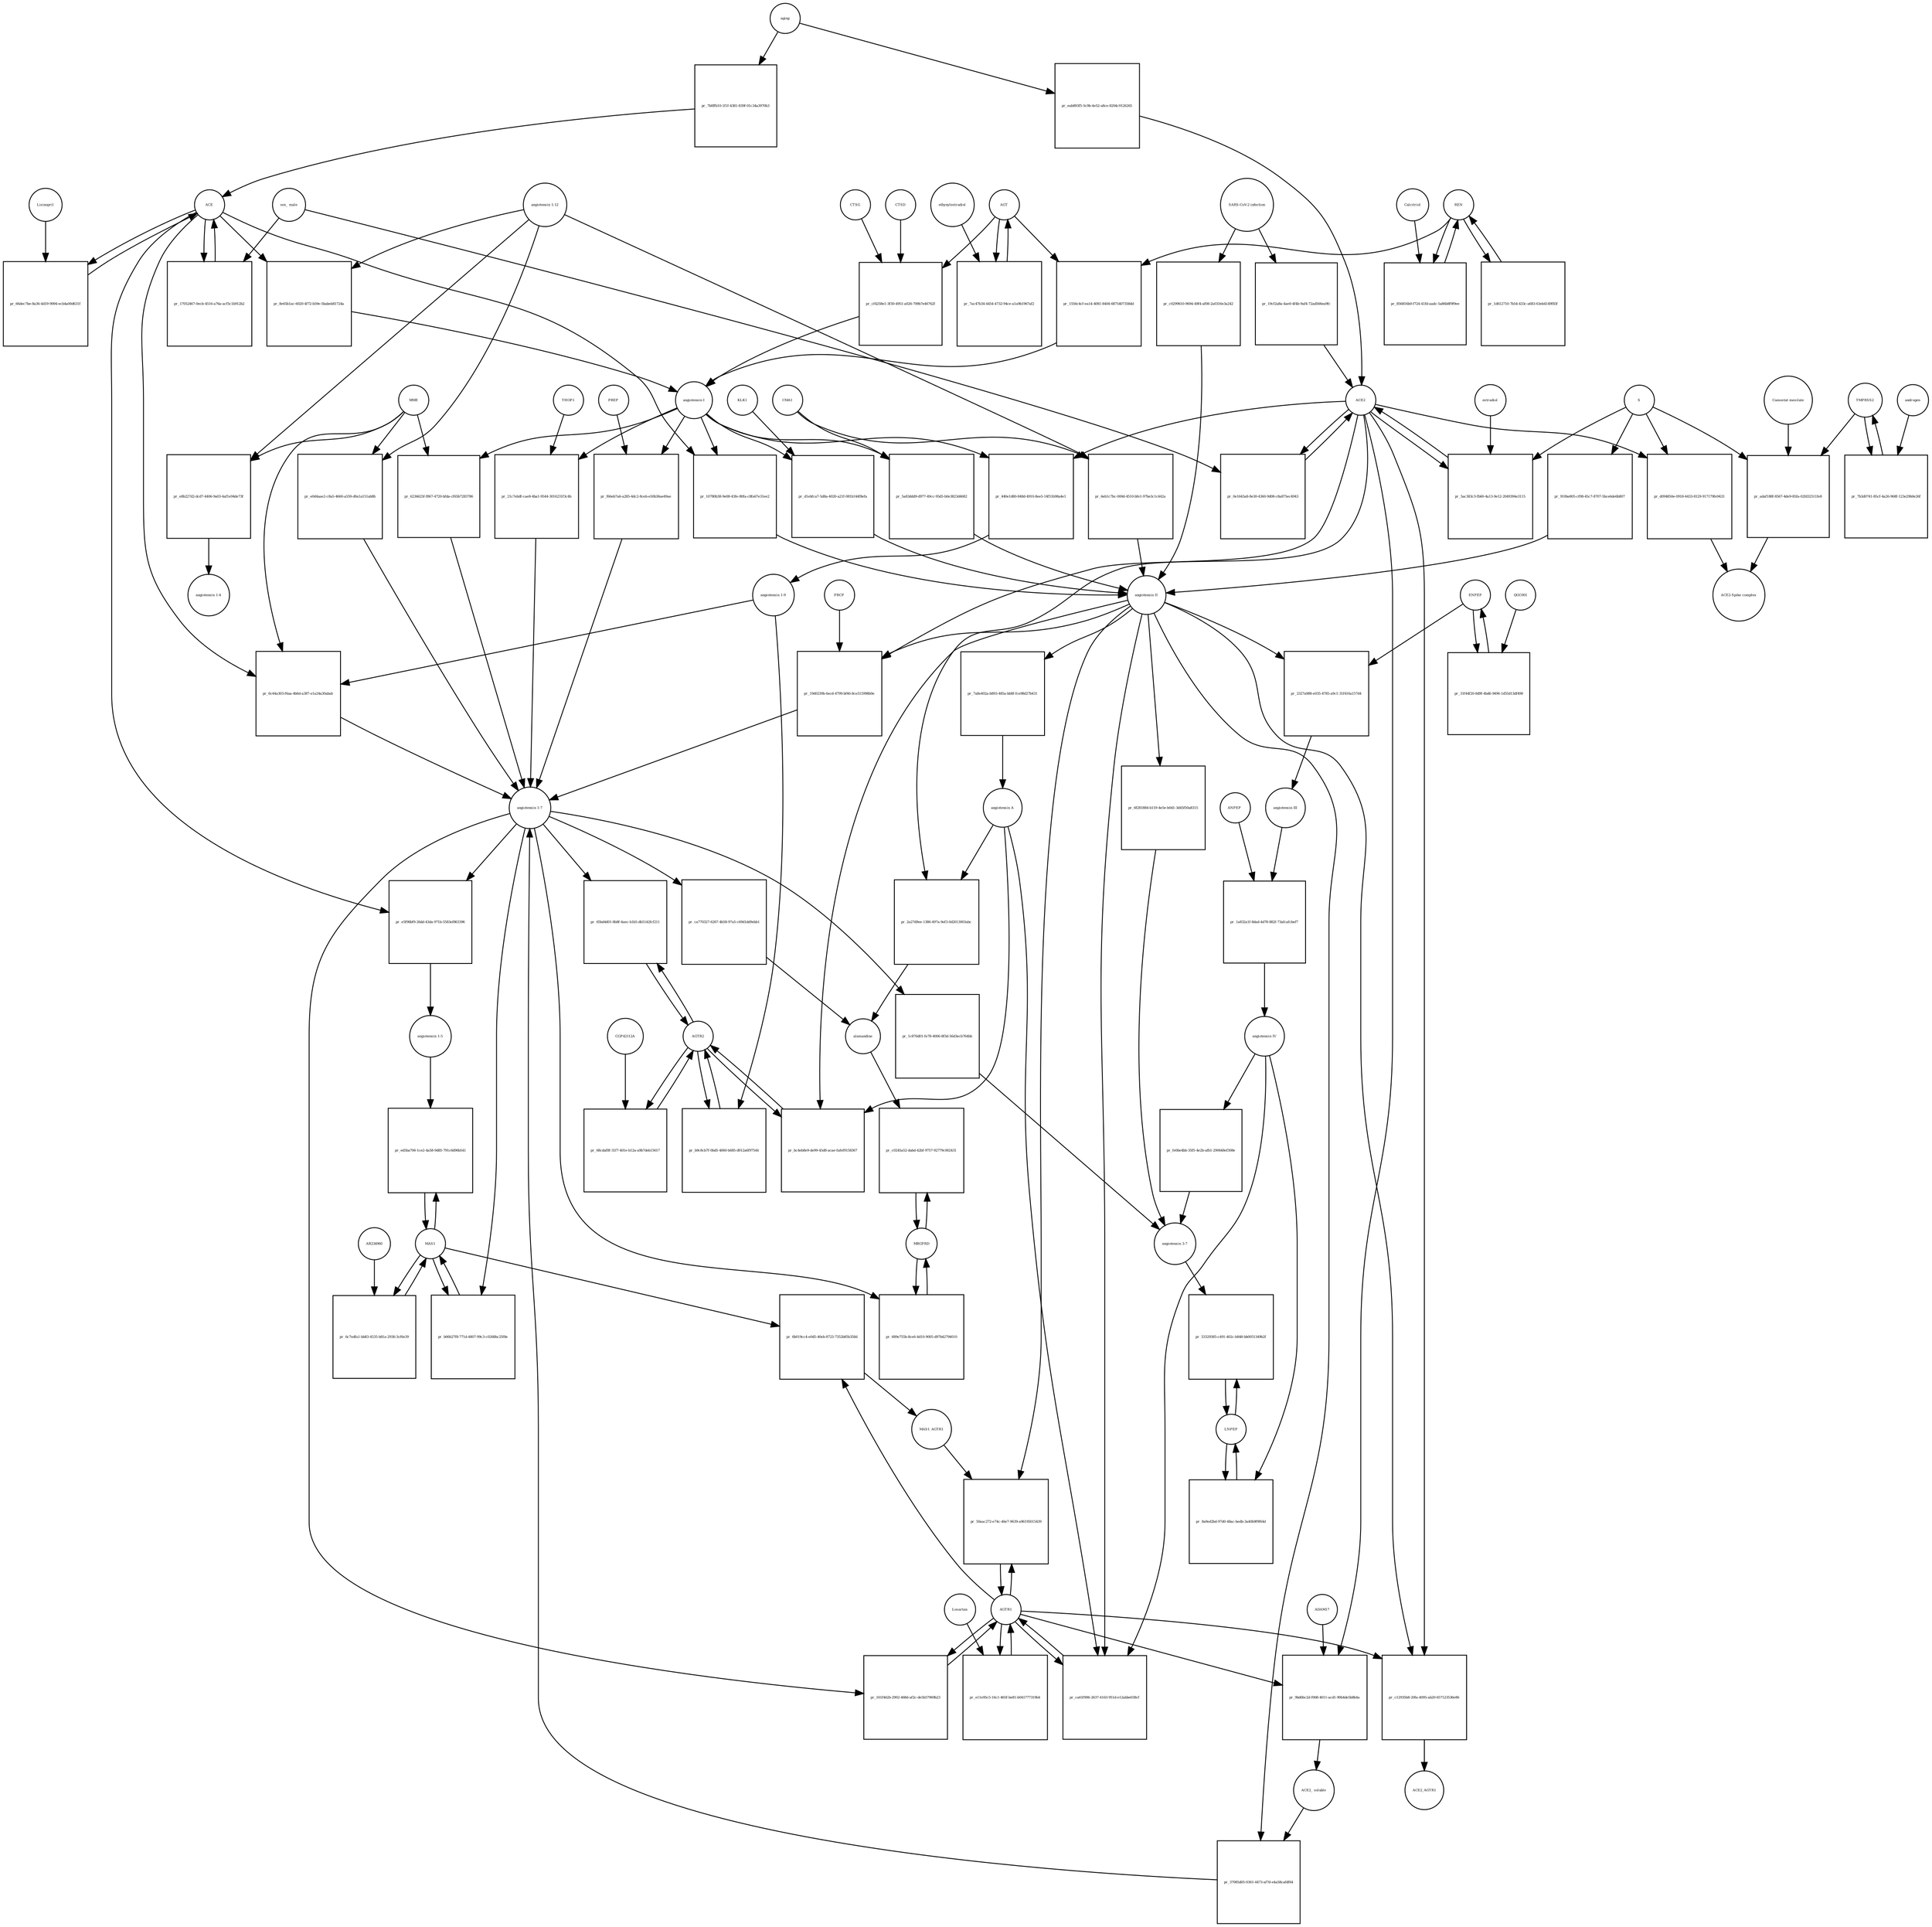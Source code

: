 strict digraph  {
"angiotensin I" [annotation="urn_miriam_obo.chebi_CHEBI%3A2718", bipartite=0, cls="simple chemical", fontsize=4, label="angiotensin I", shape=circle];
"pr_10780b38-9e08-43fe-80fa-c8fa67e31ee2" [annotation="", bipartite=1, cls=process, fontsize=4, label="pr_10780b38-9e08-43fe-80fa-c8fa67e31ee2", shape=square];
"angiotensin II" [annotation="urn_miriam_obo.chebi_CHEBI%3A2718", bipartite=0, cls="simple chemical", fontsize=4, label="angiotensin II", shape=circle];
ACE [annotation="urn_miriam_hgnc_HGNC%3A2707", bipartite=0, cls=macromolecule, fontsize=4, label=ACE, shape=circle];
"pr_440e1d80-848d-4910-8ee5-14f51b98a4e1" [annotation="", bipartite=1, cls=process, fontsize=4, label="pr_440e1d80-848d-4910-8ee5-14f51b98a4e1", shape=square];
"angiotensin 1-9" [annotation="urn_miriam_obo.chebi_CHEBI%3A80128", bipartite=0, cls="simple chemical", fontsize=4, label="angiotensin 1-9", shape=circle];
ACE2 [annotation="urn_miriam_hgnc_HGNC%3A13557", bipartite=0, cls=macromolecule, fontsize=4, label=ACE2, shape=circle];
"pr_6c44a303-f6aa-4b6d-a387-e1a24a30abab" [annotation="", bipartite=1, cls=process, fontsize=4, label="pr_6c44a303-f6aa-4b6d-a387-e1a24a30abab", shape=square];
"angiotensin 1-7" [annotation="urn_miriam_obo.chebi_CHEBI%3A55438", bipartite=0, cls="simple chemical", fontsize=4, label="angiotensin 1-7", shape=circle];
MME [annotation="urn_miriam_hgnc_HGNC%3A7154", bipartite=0, cls=macromolecule, fontsize=4, label=MME, shape=circle];
"pr_19d0239b-6ecd-4799-bf46-8ce515998b9e" [annotation="", bipartite=1, cls=process, fontsize=4, label="pr_19d0239b-6ecd-4799-bf46-8ce515998b9e", shape=square];
PRCP [annotation="urn_miriam_hgnc_HGNC%3A9344", bipartite=0, cls=macromolecule, fontsize=4, label=PRCP, shape=circle];
"pr_e5f96bf9-26dd-43da-971b-5583ef863396" [annotation="", bipartite=1, cls=process, fontsize=4, label="pr_e5f96bf9-26dd-43da-971b-5583ef863396", shape=square];
"angiotensin 1-5" [annotation="urn_miriam_obo.chebi_CHEBI%3A80129", bipartite=0, cls="simple chemical", fontsize=4, label="angiotensin 1-5", shape=circle];
REN [annotation="urn_miriam_hgnc_HGNC%3A9958", bipartite=0, cls=macromolecule, fontsize=4, label=REN, shape=circle];
"pr_856816b0-f724-41fd-aadc-5a86b8f9f9ee" [annotation="", bipartite=1, cls="omitted process", fontsize=4, label="pr_856816b0-f724-41fd-aadc-5a86b8f9f9ee", shape=square];
Calcitriol [annotation="urn_miriam_obo.chebi_CHEBI%3A17823", bipartite=0, cls="simple chemical", fontsize=4, label=Calcitriol, shape=circle];
AGT [annotation="urn_miriam_hgnc_HGNC%3A333", bipartite=0, cls=macromolecule, fontsize=4, label=AGT, shape=circle];
"pr_1556c4cf-ea14-4081-8404-6875407358dd" [annotation="", bipartite=1, cls=process, fontsize=4, label="pr_1556c4cf-ea14-4081-8404-6875407358dd", shape=square];
"pr_6236625f-f867-4720-bfda-cf65b7283786" [annotation="", bipartite=1, cls=process, fontsize=4, label="pr_6236625f-f867-4720-bfda-cf65b7283786", shape=square];
MAS1 [annotation="urn_miriam_hgnc_HGNC%3A6899", bipartite=0, cls=macromolecule, fontsize=4, label=MAS1, shape=circle];
"pr_ed5ba706-1ce2-4a58-9d85-791c6d96b541" [annotation="", bipartite=1, cls=process, fontsize=4, label="pr_ed5ba706-1ce2-4a58-9d85-791c6d96b541", shape=square];
"pr_ca770327-6267-4b58-97a5-c69d1dd9ebb1" [annotation="", bipartite=1, cls=process, fontsize=4, label="pr_ca770327-6267-4b58-97a5-c69d1dd9ebb1", shape=square];
alamandine [annotation="urn_miriam_pubchem.compound_44192273", bipartite=0, cls="simple chemical", fontsize=4, label=alamandine, shape=circle];
"pr_7a8e402a-b893-485a-bb8f-fce98d27b431" [annotation="", bipartite=1, cls=process, fontsize=4, label="pr_7a8e402a-b893-485a-bb8f-fce98d27b431", shape=square];
"angiotensin A" [annotation="urn_miriam_kegg.compound_C20970|urn_miriam_pubchem.compound_91691124", bipartite=0, cls="simple chemical", fontsize=4, label="angiotensin A", shape=circle];
"pr_2a27d9ee-1386-497a-9ef3-0d2013003abc" [annotation="", bipartite=1, cls=process, fontsize=4, label="pr_2a27d9ee-1386-497a-9ef3-0d2013003abc", shape=square];
"pr_2327a988-e035-4785-a9c1-31f416a157d4" [annotation="", bipartite=1, cls=process, fontsize=4, label="pr_2327a988-e035-4785-a9c1-31f416a157d4", shape=square];
"angiotensin III" [annotation="urn_miriam_obo.chebi_CHEBI%3A89666", bipartite=0, cls="simple chemical", fontsize=4, label="angiotensin III", shape=circle];
ENPEP [annotation="urn_miriam_hgnc_HGNC%3A3355", bipartite=0, cls=macromolecule, fontsize=4, label=ENPEP, shape=circle];
"pr_1a832a1f-8dad-4d78-882f-73afcafcbef7" [annotation="", bipartite=1, cls=process, fontsize=4, label="pr_1a832a1f-8dad-4d78-882f-73afcafcbef7", shape=square];
"angiotensin IV" [annotation="urn_miriam_obo.chebi_CHEBI%3A80127", bipartite=0, cls="simple chemical", fontsize=4, label="angiotensin IV", shape=circle];
"ANPEP " [annotation="urn_miriam_hgnc_HGNC%3A500", bipartite=0, cls=macromolecule, fontsize=4, label="ANPEP ", shape=circle];
AGTR2 [annotation="urn_miriam_hgnc_HGNC%3A338", bipartite=0, cls=macromolecule, fontsize=4, label=AGTR2, shape=circle];
"pr_68cdaf8f-31f7-401e-b12a-a9b7deb15617" [annotation="", bipartite=1, cls=process, fontsize=4, label="pr_68cdaf8f-31f7-401e-b12a-a9b7deb15617", shape=square];
CGP42112A [annotation="urn_miriam_obo.chebi_CHEBI%3A147302", bipartite=0, cls="simple chemical", fontsize=4, label=CGP42112A, shape=circle];
"pr_1d612710-7b54-433c-a683-63eb4149f83f" [annotation="", bipartite=1, cls=process, fontsize=4, label="pr_1d612710-7b54-433c-a683-63eb4149f83f", shape=square];
"pr_9bd6bc2d-f068-4011-acd1-90b4de5b8b4a" [annotation="", bipartite=1, cls=process, fontsize=4, label="pr_9bd6bc2d-f068-4011-acd1-90b4de5b8b4a", shape=square];
"ACE2_ soluble" [annotation="urn_miriam_hgnc.symbol_ACE2", bipartite=0, cls=macromolecule, fontsize=4, label="ACE2_ soluble", shape=circle];
ADAM17 [annotation="urn_miriam_hgnc_HGNC%3A195", bipartite=0, cls=macromolecule, fontsize=4, label=ADAM17, shape=circle];
AGTR1 [annotation="urn_miriam_hgnc_HGNC%3A336", bipartite=0, cls=macromolecule, fontsize=4, label=AGTR1, shape=circle];
"pr_bc4eb8e9-de99-45d8-acae-fafef9158367" [annotation="", bipartite=1, cls=process, fontsize=4, label="pr_bc4eb8e9-de99-45d8-acae-fafef9158367", shape=square];
"pr_eab893f5-5c9b-4e52-a8ce-8204c9126265" [annotation="", bipartite=1, cls=process, fontsize=4, label="pr_eab893f5-5c9b-4e52-a8ce-8204c9126265", shape=square];
aging [annotation="urn_miriam_obo.go_GO%3A0007568", bipartite=0, cls=phenotype, fontsize=4, label=aging, shape=circle];
MRGPRD [annotation="urn_miriam_hgnc_HGNC%3A29626", bipartite=0, cls=macromolecule, fontsize=4, label=MRGPRD, shape=circle];
"pr_c0245a52-dabd-42bf-9757-92779c002431" [annotation="", bipartite=1, cls=process, fontsize=4, label="pr_c0245a52-dabd-42bf-9757-92779c002431", shape=square];
"pr_37085d05-0361-4473-af7d-e4a58cafdf64" [annotation="", bipartite=1, cls=process, fontsize=4, label="pr_37085d05-0361-4473-af7d-e4a58cafdf64", shape=square];
"pr_7b0ffb10-1f1f-4381-839f-01c34a3970b3" [annotation="", bipartite=1, cls=process, fontsize=4, label="pr_7b0ffb10-1f1f-4381-839f-01c34a3970b3", shape=square];
"pr_0e1643a8-8e30-4360-9d08-c8a875ec4943" [annotation="", bipartite=1, cls=process, fontsize=4, label="pr_0e1643a8-8e30-4360-9d08-c8a875ec4943", shape=square];
"sex_ male" [annotation=urn_miriam_mesh_D008297, bipartite=0, cls=phenotype, fontsize=4, label="sex_ male", shape=circle];
"pr_910be805-cf08-45c7-8707-5bce6de6b807" [annotation="", bipartite=1, cls=process, fontsize=4, label="pr_910be805-cf08-45c7-8707-5bce6de6b807", shape=square];
S [annotation="urn_miriam_uniprot_P0DTC2|urn_miriam_uniprot_P59594", bipartite=0, cls=macromolecule, fontsize=4, label=S, shape=circle];
"pr_17052467-0ecb-4516-a76a-acf5c1b912b2" [annotation="", bipartite=1, cls=process, fontsize=4, label="pr_17052467-0ecb-4516-a76a-acf5c1b912b2", shape=square];
"pr_ca61f906-2637-4163-951d-e12abbe038cf" [annotation="", bipartite=1, cls=process, fontsize=4, label="pr_ca61f906-2637-4163-951d-e12abbe038cf", shape=square];
"pr_c12935b8-20fa-4095-ab20-657123536e86" [annotation="", bipartite=1, cls=process, fontsize=4, label="pr_c12935b8-20fa-4095-ab20-657123536e86", shape=square];
ACE2_AGTR1 [annotation=urn_miriam_pubmed_25225202, bipartite=0, cls=complex, fontsize=4, label=ACE2_AGTR1, shape=circle];
"pr_d094850e-0918-4433-8129-917179fe9433" [annotation="", bipartite=1, cls=process, fontsize=4, label="pr_d094850e-0918-4433-8129-917179fe9433", shape=square];
"ACE2-Spike complex" [annotation=urn_miriam_pubmed_32275855, bipartite=0, cls=complex, fontsize=4, label="ACE2-Spike complex", shape=circle];
"pr_c0299610-9694-49f4-af08-2a0316e3a242" [annotation="", bipartite=1, cls=process, fontsize=4, label="pr_c0299610-9694-49f4-af08-2a0316e3a242", shape=square];
"SARS-CoV-2 infection" [annotation="urn_miriam_taxonomy_2697049|urn_miriam_mesh_C000657245", bipartite=0, cls=phenotype, fontsize=4, label="SARS-CoV-2 infection", shape=circle];
"angiotensin 1-12" [annotation=urn_miriam_pubmed_27465904, bipartite=0, cls="simple chemical", fontsize=4, label="angiotensin 1-12", shape=circle];
"pr_6eb1c7bc-000d-4510-bfe1-97be3c1c442a" [annotation="", bipartite=1, cls=process, fontsize=4, label="pr_6eb1c7bc-000d-4510-bfe1-97be3c1c442a", shape=square];
CMA1 [annotation="urn_miriam_hgnc_HGNC%3A2097", bipartite=0, cls=macromolecule, fontsize=4, label=CMA1, shape=circle];
TMPRSS2 [annotation="urn_miriam_hgnc_HGNC%3A11876", bipartite=0, cls=macromolecule, fontsize=4, label=TMPRSS2, shape=circle];
"pr_7b3d0741-85cf-4a26-968f-123e29b0e26f" [annotation="", bipartite=1, cls="omitted process", fontsize=4, label="pr_7b3d0741-85cf-4a26-968f-123e29b0e26f", shape=square];
androgen [annotation="urn_miriam_obo.chebi_CHEBI%3A50113", bipartite=0, cls="simple chemical", fontsize=4, label=androgen, shape=circle];
"pr_e8b227d2-dcd7-4406-9a03-4af1e94de73f" [annotation="", bipartite=1, cls=process, fontsize=4, label="pr_e8b227d2-dcd7-4406-9a03-4af1e94de73f", shape=square];
"angiotensin 1-4" [annotation=urn_miriam_pubmed_22490446, bipartite=0, cls="simple chemical", fontsize=4, label="angiotensin 1-4", shape=circle];
"pr_6b019cc4-e0d5-40eb-8723-7352b85b358d" [annotation="", bipartite=1, cls=process, fontsize=4, label="pr_6b019cc4-e0d5-40eb-8723-7352b85b358d", shape=square];
MAS1_AGTR1 [annotation=urn_miriam_pubmed_15809376, bipartite=0, cls=complex, fontsize=4, label=MAS1_AGTR1, shape=circle];
"pr_50aac272-e74c-46e7-9639-a96195015439" [annotation="", bipartite=1, cls=process, fontsize=4, label="pr_50aac272-e74c-46e7-9639-a96195015439", shape=square];
"pr_66dec7be-8a36-4d19-9094-ecb4a00d631f" [annotation="", bipartite=1, cls=process, fontsize=4, label="pr_66dec7be-8a36-4d19-9094-ecb4a00d631f", shape=square];
Lisinopril [annotation="urn_miriam_obo.chebi_CHEBI%3A43755", bipartite=0, cls="simple chemical", fontsize=4, label=Lisinopril, shape=circle];
"pr_8e65b1ac-6020-4f72-b59e-5babeb81724a" [annotation="", bipartite=1, cls=process, fontsize=4, label="pr_8e65b1ac-6020-4f72-b59e-5babeb81724a", shape=square];
LNPEP [annotation="urn_miriam_hgnc_HGNC%3A6656", bipartite=0, cls=macromolecule, fontsize=4, label=LNPEP, shape=circle];
"pr_8a9ed2bd-97d0-48ac-bedb-3a40b9f9f64d" [annotation="", bipartite=1, cls=process, fontsize=4, label="pr_8a9ed2bd-97d0-48ac-bedb-3a40b9f9f64d", shape=square];
"pr_e0d4aae2-c8a5-4660-a559-d0a1a151ab8b" [annotation="", bipartite=1, cls=process, fontsize=4, label="pr_e0d4aae2-c8a5-4660-a559-d0a1a151ab8b", shape=square];
"pr_6c7edfa1-bb83-4535-b81a-293fc3cf6e39" [annotation="", bipartite=1, cls=process, fontsize=4, label="pr_6c7edfa1-bb83-4535-b81a-293fc3cf6e39", shape=square];
AR234960 [annotation="urn_miriam_pubchem.compound_146025955", bipartite=0, cls="simple chemical", fontsize=4, label=AR234960, shape=circle];
"pr_31f44f20-8d9f-4bd6-9496-1d55d13df498" [annotation="", bipartite=1, cls=process, fontsize=4, label="pr_31f44f20-8d9f-4bd6-9496-1d55d13df498", shape=square];
QGC001 [annotation=urn_miriam_pubmed_24337978, bipartite=0, cls="simple chemical", fontsize=4, label=QGC001, shape=circle];
"pr_cf4258e1-3f30-4951-a026-709b7e46762f" [annotation="", bipartite=1, cls=process, fontsize=4, label="pr_cf4258e1-3f30-4951-a026-709b7e46762f", shape=square];
CTSD [annotation="urn_miriam_hgnc_HGNC%3A2529", bipartite=0, cls=macromolecule, fontsize=4, label=CTSD, shape=circle];
CTSG [annotation="urn_miriam_hgnc_HGNC%3A2532", bipartite=0, cls=macromolecule, fontsize=4, label=CTSG, shape=circle];
"pr_5a83ddd9-d977-49cc-95d5-b0e3823d4682" [annotation="", bipartite=1, cls=process, fontsize=4, label="pr_5a83ddd9-d977-49cc-95d5-b0e3823d4682", shape=square];
"pr_d1ebfca7-5d8a-4020-a21f-081b144f8efa" [annotation="", bipartite=1, cls=process, fontsize=4, label="pr_d1ebfca7-5d8a-4020-a21f-081b144f8efa", shape=square];
KLK1 [annotation="urn_miriam_hgnc_HGNC%3A6357", bipartite=0, cls=macromolecule, fontsize=4, label=KLK1, shape=circle];
"pr_21c7ebdf-cae8-4ba1-9544-3016231f3c4b" [annotation="", bipartite=1, cls=process, fontsize=4, label="pr_21c7ebdf-cae8-4ba1-9544-3016231f3c4b", shape=square];
THOP1 [annotation="urn_miriam_hgnc_HGNC%3A11793", bipartite=0, cls=macromolecule, fontsize=4, label=THOP1, shape=circle];
"pr_f66eb7a6-a285-4dc2-8ceb-e50b36ae49ae" [annotation="", bipartite=1, cls=process, fontsize=4, label="pr_f66eb7a6-a285-4dc2-8ceb-e50b36ae49ae", shape=square];
PREP [annotation="urn_miriam_hgnc_HGNC%3A9358", bipartite=0, cls=macromolecule, fontsize=4, label=PREP, shape=circle];
"pr_e11e95c5-16c1-465f-be81-b041777319b4" [annotation="", bipartite=1, cls=process, fontsize=4, label="pr_e11e95c5-16c1-465f-be81-b041777319b4", shape=square];
Losartan [annotation="urn_miriam_obo.chebi_CHEBI%3A6541", bipartite=0, cls="simple chemical", fontsize=4, label=Losartan, shape=circle];
"pr_161f462b-2902-468d-af2c-de5b57969b23" [annotation="", bipartite=1, cls=process, fontsize=4, label="pr_161f462b-2902-468d-af2c-de5b57969b23", shape=square];
"pr_65bd4d01-8b8f-4aec-b1b5-db5142fcf211" [annotation="", bipartite=1, cls=process, fontsize=4, label="pr_65bd4d01-8b8f-4aec-b1b5-db5142fcf211", shape=square];
"pr_b9c8cb7f-0bd5-4060-b685-d912a6f97544" [annotation="", bipartite=1, cls=process, fontsize=4, label="pr_b9c8cb7f-0bd5-4060-b685-d912a6f97544", shape=square];
"pr_b06b27f8-771d-4807-99c3-c0268bc25f8e" [annotation="", bipartite=1, cls=process, fontsize=4, label="pr_b06b27f8-771d-4807-99c3-c0268bc25f8e", shape=square];
"pr_689e755b-8ce6-4d10-9005-d97b42794010" [annotation="", bipartite=1, cls=process, fontsize=4, label="pr_689e755b-8ce6-4d10-9005-d97b42794010", shape=square];
"pr_1c876d01-fe78-4006-8f3d-56d3ecb764bb" [annotation="", bipartite=1, cls=process, fontsize=4, label="pr_1c876d01-fe78-4006-8f3d-56d3ecb764bb", shape=square];
"angiotensin 3-7" [annotation=urn_miriam_pubmed_30934934, bipartite=0, cls="simple chemical", fontsize=4, label="angiotensin 3-7", shape=circle];
"pr_6f281884-b119-4e5e-b0d1-3d45f50a8315" [annotation="", bipartite=1, cls=process, fontsize=4, label="pr_6f281884-b119-4e5e-b0d1-3d45f50a8315", shape=square];
"pr_fe0be4bb-35f5-4e2b-afb1-290648ef308e" [annotation="", bipartite=1, cls=process, fontsize=4, label="pr_fe0be4bb-35f5-4e2b-afb1-290648ef308e", shape=square];
"pr_adaf188f-8567-4de9-85fa-02fd32511fe8" [annotation="", bipartite=1, cls="omitted process", fontsize=4, label="pr_adaf188f-8567-4de9-85fa-02fd32511fe8", shape=square];
"Camostat mesilate" [annotation="urn_miriam_obo.chebi_CHEBI%3A135632", bipartite=0, cls="simple chemical", fontsize=4, label="Camostat mesilate", shape=circle];
"pr_53329385-c491-402c-b848-bb0051349b2f" [annotation="", bipartite=1, cls=process, fontsize=4, label="pr_53329385-c491-402c-b848-bb0051349b2f", shape=square];
"pr_5ac383c3-fb60-4a13-9e12-2049394e3115" [annotation="", bipartite=1, cls="omitted process", fontsize=4, label="pr_5ac383c3-fb60-4a13-9e12-2049394e3115", shape=square];
estradiol [annotation="urn_miriam_obo.chebi_CHEBI%3A16469", bipartite=0, cls="simple chemical", fontsize=4, label=estradiol, shape=circle];
"pr_7ac47b34-4454-4732-94ce-a1a9b1967af2" [annotation="", bipartite=1, cls="omitted process", fontsize=4, label="pr_7ac47b34-4454-4732-94ce-a1a9b1967af2", shape=square];
ethynylestradiol [annotation="urn_miriam_obo.chebi_CHEBI%3A4903", bipartite=0, cls="simple chemical", fontsize=4, label=ethynylestradiol, shape=circle];
"pr_19cf2a8a-4ae0-4f4b-9af4-72ad566ea9fc" [annotation="", bipartite=1, cls=process, fontsize=4, label="pr_19cf2a8a-4ae0-4f4b-9af4-72ad566ea9fc", shape=square];
"angiotensin I" -> "pr_10780b38-9e08-43fe-80fa-c8fa67e31ee2"  [annotation="", interaction_type=consumption];
"angiotensin I" -> "pr_440e1d80-848d-4910-8ee5-14f51b98a4e1"  [annotation="", interaction_type=consumption];
"angiotensin I" -> "pr_6236625f-f867-4720-bfda-cf65b7283786"  [annotation="", interaction_type=consumption];
"angiotensin I" -> "pr_5a83ddd9-d977-49cc-95d5-b0e3823d4682"  [annotation="", interaction_type=consumption];
"angiotensin I" -> "pr_d1ebfca7-5d8a-4020-a21f-081b144f8efa"  [annotation="", interaction_type=consumption];
"angiotensin I" -> "pr_21c7ebdf-cae8-4ba1-9544-3016231f3c4b"  [annotation="", interaction_type=consumption];
"angiotensin I" -> "pr_f66eb7a6-a285-4dc2-8ceb-e50b36ae49ae"  [annotation="", interaction_type=consumption];
"pr_10780b38-9e08-43fe-80fa-c8fa67e31ee2" -> "angiotensin II"  [annotation="", interaction_type=production];
"angiotensin II" -> "pr_19d0239b-6ecd-4799-bf46-8ce515998b9e"  [annotation="", interaction_type=consumption];
"angiotensin II" -> "pr_7a8e402a-b893-485a-bb8f-fce98d27b431"  [annotation="", interaction_type=consumption];
"angiotensin II" -> "pr_2327a988-e035-4785-a9c1-31f416a157d4"  [annotation="", interaction_type=consumption];
"angiotensin II" -> "pr_bc4eb8e9-de99-45d8-acae-fafef9158367"  [annotation="urn_miriam_pubmed_17630322|urn_miriam_taxonomy_9606|urn_miriam_pubmed_17138938", interaction_type=stimulation];
"angiotensin II" -> "pr_37085d05-0361-4473-af7d-e4a58cafdf64"  [annotation="", interaction_type=consumption];
"angiotensin II" -> "pr_ca61f906-2637-4163-951d-e12abbe038cf"  [annotation="urn_miriam_pubmed_26497614|urn_miriam_taxonomy_10116|urn_miriam_pubmed_17630322|urn_miriam_pubmed_32333398|urn_miriam_pubmed_17138938|urn_miriam_taxonomy_9606", interaction_type=stimulation];
"angiotensin II" -> "pr_c12935b8-20fa-4095-ab20-657123536e86"  [annotation="urn_miriam_pubmed_25225202|urn_miriam_taxonomy_9606", interaction_type=inhibition];
"angiotensin II" -> "pr_50aac272-e74c-46e7-9639-a96195015439"  [annotation="urn_miriam_pubmed_15809376|urn_miriam_taxonomy_9606", interaction_type=stimulation];
"angiotensin II" -> "pr_6f281884-b119-4e5e-b0d1-3d45f50a8315"  [annotation="", interaction_type=consumption];
ACE -> "pr_10780b38-9e08-43fe-80fa-c8fa67e31ee2"  [annotation="urn_miriam_taxonomy_9606|urn_miriam_pubmed_10969042", interaction_type=catalysis];
ACE -> "pr_6c44a303-f6aa-4b6d-a387-e1a24a30abab"  [annotation="urn_miriam_pubmed_15283675|urn_miriam_taxonomy_9606", interaction_type=catalysis];
ACE -> "pr_e5f96bf9-26dd-43da-971b-5583ef863396"  [annotation="urn_miriam_pubmed_10969042|urn_miriam_taxonomy_9606", interaction_type=catalysis];
ACE -> "pr_17052467-0ecb-4516-a76a-acf5c1b912b2"  [annotation="", interaction_type=consumption];
ACE -> "pr_66dec7be-8a36-4d19-9094-ecb4a00d631f"  [annotation="", interaction_type=consumption];
ACE -> "pr_8e65b1ac-6020-4f72-b59e-5babeb81724a"  [annotation="urn_miriam_pubmed_22490446|urn_miriam_taxonomy_10116", interaction_type=catalysis];
"pr_440e1d80-848d-4910-8ee5-14f51b98a4e1" -> "angiotensin 1-9"  [annotation="", interaction_type=production];
"angiotensin 1-9" -> "pr_6c44a303-f6aa-4b6d-a387-e1a24a30abab"  [annotation="", interaction_type=consumption];
"angiotensin 1-9" -> "pr_b9c8cb7f-0bd5-4060-b685-d912a6f97544"  [annotation="urn_miriam_pubmed_30048754|urn_miriam_taxonomy_10116", interaction_type=stimulation];
ACE2 -> "pr_440e1d80-848d-4910-8ee5-14f51b98a4e1"  [annotation="urn_miriam_pubmed_10969042|urn_miriam_taxonomy_9606", interaction_type=catalysis];
ACE2 -> "pr_19d0239b-6ecd-4799-bf46-8ce515998b9e"  [annotation="urn_miriam_taxonomy_10090|urn_miriam_pubmed_23392115", interaction_type=catalysis];
ACE2 -> "pr_2a27d9ee-1386-497a-9ef3-0d2013003abc"  [annotation="urn_miriam_pubmed_23446738|urn_miriam_taxonomy_9606", interaction_type=catalysis];
ACE2 -> "pr_9bd6bc2d-f068-4011-acd1-90b4de5b8b4a"  [annotation="", interaction_type=consumption];
ACE2 -> "pr_0e1643a8-8e30-4360-9d08-c8a875ec4943"  [annotation="", interaction_type=consumption];
ACE2 -> "pr_c12935b8-20fa-4095-ab20-657123536e86"  [annotation="", interaction_type=consumption];
ACE2 -> "pr_d094850e-0918-4433-8129-917179fe9433"  [annotation="", interaction_type=consumption];
ACE2 -> "pr_5ac383c3-fb60-4a13-9e12-2049394e3115"  [annotation="", interaction_type=consumption];
"pr_6c44a303-f6aa-4b6d-a387-e1a24a30abab" -> "angiotensin 1-7"  [annotation="", interaction_type=production];
"angiotensin 1-7" -> "pr_e5f96bf9-26dd-43da-971b-5583ef863396"  [annotation="", interaction_type=consumption];
"angiotensin 1-7" -> "pr_ca770327-6267-4b58-97a5-c69d1dd9ebb1"  [annotation="", interaction_type=consumption];
"angiotensin 1-7" -> "pr_161f462b-2902-468d-af2c-de5b57969b23"  [annotation="urn_miriam_pubmed_29928987|urn_miriam_taxonomy_9606", interaction_type=inhibition];
"angiotensin 1-7" -> "pr_65bd4d01-8b8f-4aec-b1b5-db5142fcf211"  [annotation="urn_miriam_pubmed_15767466|urn_miriam_taxonomy_10116", interaction_type=stimulation];
"angiotensin 1-7" -> "pr_b06b27f8-771d-4807-99c3-c0268bc25f8e"  [annotation="urn_miriam_pubmed_27217404|urn_miriam_taxonomy_9606", interaction_type=stimulation];
"angiotensin 1-7" -> "pr_689e755b-8ce6-4d10-9005-d97b42794010"  [annotation="urn_miriam_pubmed_27217404|urn_miriam_taxonomy_9606", interaction_type=stimulation];
"angiotensin 1-7" -> "pr_1c876d01-fe78-4006-8f3d-56d3ecb764bb"  [annotation="", interaction_type=consumption];
MME -> "pr_6c44a303-f6aa-4b6d-a387-e1a24a30abab"  [annotation="urn_miriam_pubmed_15283675|urn_miriam_taxonomy_9606", interaction_type=catalysis];
MME -> "pr_6236625f-f867-4720-bfda-cf65b7283786"  [annotation="urn_miriam_taxonomy_9606|urn_miriam_pubmed_15283675", interaction_type=catalysis];
MME -> "pr_e8b227d2-dcd7-4406-9a03-4af1e94de73f"  [annotation="urn_miriam_pubmed_22490446|urn_miriam_taxonomy_10116", interaction_type=catalysis];
MME -> "pr_e0d4aae2-c8a5-4660-a559-d0a1a151ab8b"  [annotation="urn_miriam_pubmed_22490446|urn_miriam_taxonomy_10116", interaction_type=catalysis];
"pr_19d0239b-6ecd-4799-bf46-8ce515998b9e" -> "angiotensin 1-7"  [annotation="", interaction_type=production];
PRCP -> "pr_19d0239b-6ecd-4799-bf46-8ce515998b9e"  [annotation="urn_miriam_taxonomy_10090|urn_miriam_pubmed_23392115", interaction_type=catalysis];
"pr_e5f96bf9-26dd-43da-971b-5583ef863396" -> "angiotensin 1-5"  [annotation="", interaction_type=production];
"angiotensin 1-5" -> "pr_ed5ba706-1ce2-4a58-9d85-791c6d96b541"  [annotation="urn_miriam_pubmed_27660028|urn_miriam_taxonomy_10116", interaction_type=stimulation];
REN -> "pr_856816b0-f724-41fd-aadc-5a86b8f9f9ee"  [annotation="", interaction_type=consumption];
REN -> "pr_1556c4cf-ea14-4081-8404-6875407358dd"  [annotation="urn_miriam_pubmed_10585461|urn_miriam_taxonomy_9606", interaction_type=catalysis];
REN -> "pr_1d612710-7b54-433c-a683-63eb4149f83f"  [annotation="", interaction_type=consumption];
"pr_856816b0-f724-41fd-aadc-5a86b8f9f9ee" -> REN  [annotation="", interaction_type=production];
Calcitriol -> "pr_856816b0-f724-41fd-aadc-5a86b8f9f9ee"  [annotation="urn_miriam_pubmed_12122115|urn_miriam_taxonomy_10090", interaction_type=inhibition];
AGT -> "pr_1556c4cf-ea14-4081-8404-6875407358dd"  [annotation="", interaction_type=consumption];
AGT -> "pr_cf4258e1-3f30-4951-a026-709b7e46762f"  [annotation="", interaction_type=consumption];
AGT -> "pr_7ac47b34-4454-4732-94ce-a1a9b1967af2"  [annotation="", interaction_type=consumption];
"pr_1556c4cf-ea14-4081-8404-6875407358dd" -> "angiotensin I"  [annotation="", interaction_type=production];
"pr_6236625f-f867-4720-bfda-cf65b7283786" -> "angiotensin 1-7"  [annotation="", interaction_type=production];
MAS1 -> "pr_ed5ba706-1ce2-4a58-9d85-791c6d96b541"  [annotation="", interaction_type=consumption];
MAS1 -> "pr_6b019cc4-e0d5-40eb-8723-7352b85b358d"  [annotation="", interaction_type=consumption];
MAS1 -> "pr_6c7edfa1-bb83-4535-b81a-293fc3cf6e39"  [annotation="", interaction_type=consumption];
MAS1 -> "pr_b06b27f8-771d-4807-99c3-c0268bc25f8e"  [annotation="", interaction_type=consumption];
"pr_ed5ba706-1ce2-4a58-9d85-791c6d96b541" -> MAS1  [annotation="", interaction_type=production];
"pr_ca770327-6267-4b58-97a5-c69d1dd9ebb1" -> alamandine  [annotation="", interaction_type=production];
alamandine -> "pr_c0245a52-dabd-42bf-9757-92779c002431"  [annotation="urn_miriam_pubmed_23446738|urn_miriam_taxonomy_9606", interaction_type=stimulation];
"pr_7a8e402a-b893-485a-bb8f-fce98d27b431" -> "angiotensin A"  [annotation="", interaction_type=production];
"angiotensin A" -> "pr_2a27d9ee-1386-497a-9ef3-0d2013003abc"  [annotation="", interaction_type=consumption];
"angiotensin A" -> "pr_bc4eb8e9-de99-45d8-acae-fafef9158367"  [annotation="urn_miriam_pubmed_17630322|urn_miriam_taxonomy_9606|urn_miriam_pubmed_17138938", interaction_type=stimulation];
"angiotensin A" -> "pr_ca61f906-2637-4163-951d-e12abbe038cf"  [annotation="urn_miriam_pubmed_26497614|urn_miriam_taxonomy_10116|urn_miriam_pubmed_17630322|urn_miriam_pubmed_32333398|urn_miriam_pubmed_17138938|urn_miriam_taxonomy_9606", interaction_type=stimulation];
"pr_2a27d9ee-1386-497a-9ef3-0d2013003abc" -> alamandine  [annotation="", interaction_type=production];
"pr_2327a988-e035-4785-a9c1-31f416a157d4" -> "angiotensin III"  [annotation="", interaction_type=production];
"angiotensin III" -> "pr_1a832a1f-8dad-4d78-882f-73afcafcbef7"  [annotation="", interaction_type=consumption];
ENPEP -> "pr_2327a988-e035-4785-a9c1-31f416a157d4"  [annotation="urn_miriam_pubmed_8876246|urn_miriam_taxonomy_10090", interaction_type=catalysis];
ENPEP -> "pr_31f44f20-8d9f-4bd6-9496-1d55d13df498"  [annotation="", interaction_type=consumption];
"pr_1a832a1f-8dad-4d78-882f-73afcafcbef7" -> "angiotensin IV"  [annotation="", interaction_type=production];
"angiotensin IV" -> "pr_ca61f906-2637-4163-951d-e12abbe038cf"  [annotation="urn_miriam_pubmed_26497614|urn_miriam_taxonomy_10116|urn_miriam_pubmed_17630322|urn_miriam_pubmed_32333398|urn_miriam_pubmed_17138938|urn_miriam_taxonomy_9606", interaction_type=stimulation];
"angiotensin IV" -> "pr_8a9ed2bd-97d0-48ac-bedb-3a40b9f9f64d"  [annotation="urn_miriam_pubmed_11707427|urn_miriam_taxonomy_9606", interaction_type=stimulation];
"angiotensin IV" -> "pr_fe0be4bb-35f5-4e2b-afb1-290648ef308e"  [annotation="", interaction_type=consumption];
"ANPEP " -> "pr_1a832a1f-8dad-4d78-882f-73afcafcbef7"  [annotation="urn_miriam_pubmed_8876246|urn_miriam_taxonomy_10090", interaction_type=catalysis];
AGTR2 -> "pr_68cdaf8f-31f7-401e-b12a-a9b7deb15617"  [annotation="", interaction_type=consumption];
AGTR2 -> "pr_bc4eb8e9-de99-45d8-acae-fafef9158367"  [annotation="", interaction_type=consumption];
AGTR2 -> "pr_65bd4d01-8b8f-4aec-b1b5-db5142fcf211"  [annotation="", interaction_type=consumption];
AGTR2 -> "pr_b9c8cb7f-0bd5-4060-b685-d912a6f97544"  [annotation="", interaction_type=consumption];
"pr_68cdaf8f-31f7-401e-b12a-a9b7deb15617" -> AGTR2  [annotation="", interaction_type=production];
CGP42112A -> "pr_68cdaf8f-31f7-401e-b12a-a9b7deb15617"  [annotation="urn_miriam_pubmed_25014541|urn_miriam_taxonomy_9606", interaction_type=stimulation];
"pr_1d612710-7b54-433c-a683-63eb4149f83f" -> REN  [annotation="", interaction_type=production];
"pr_9bd6bc2d-f068-4011-acd1-90b4de5b8b4a" -> "ACE2_ soluble"  [annotation="", interaction_type=production];
"ACE2_ soluble" -> "pr_37085d05-0361-4473-af7d-e4a58cafdf64"  [annotation="urn_miriam_pubmed_28512108|urn_miriam_taxonomy_9606", interaction_type=stimulation];
ADAM17 -> "pr_9bd6bc2d-f068-4011-acd1-90b4de5b8b4a"  [annotation="urn_miriam_pubmed_24227843|urn_miriam_taxonomy_9606|urn_miriam_pubmed_32333398|urn_miriam_pubmed_28512108", interaction_type=catalysis];
AGTR1 -> "pr_9bd6bc2d-f068-4011-acd1-90b4de5b8b4a"  [annotation="urn_miriam_pubmed_24227843|urn_miriam_taxonomy_9606|urn_miriam_pubmed_32333398|urn_miriam_pubmed_28512108", interaction_type=stimulation];
AGTR1 -> "pr_ca61f906-2637-4163-951d-e12abbe038cf"  [annotation="", interaction_type=consumption];
AGTR1 -> "pr_c12935b8-20fa-4095-ab20-657123536e86"  [annotation="", interaction_type=consumption];
AGTR1 -> "pr_6b019cc4-e0d5-40eb-8723-7352b85b358d"  [annotation="", interaction_type=consumption];
AGTR1 -> "pr_50aac272-e74c-46e7-9639-a96195015439"  [annotation="", interaction_type=consumption];
AGTR1 -> "pr_e11e95c5-16c1-465f-be81-b041777319b4"  [annotation="", interaction_type=consumption];
AGTR1 -> "pr_161f462b-2902-468d-af2c-de5b57969b23"  [annotation="", interaction_type=consumption];
"pr_bc4eb8e9-de99-45d8-acae-fafef9158367" -> AGTR2  [annotation="", interaction_type=production];
"pr_eab893f5-5c9b-4e52-a8ce-8204c9126265" -> ACE2  [annotation="", interaction_type=production];
aging -> "pr_eab893f5-5c9b-4e52-a8ce-8204c9126265"  [annotation="urn_miriam_pubmed_20689271|urn_miriam_taxonomy_10116", interaction_type=inhibition];
aging -> "pr_7b0ffb10-1f1f-4381-839f-01c34a3970b3"  [annotation="urn_miriam_pubmed_20689271|urn_miriam_taxonomy_10116", interaction_type=stimulation];
MRGPRD -> "pr_c0245a52-dabd-42bf-9757-92779c002431"  [annotation="", interaction_type=consumption];
MRGPRD -> "pr_689e755b-8ce6-4d10-9005-d97b42794010"  [annotation="", interaction_type=consumption];
"pr_c0245a52-dabd-42bf-9757-92779c002431" -> MRGPRD  [annotation="", interaction_type=production];
"pr_37085d05-0361-4473-af7d-e4a58cafdf64" -> "angiotensin 1-7"  [annotation="", interaction_type=production];
"pr_7b0ffb10-1f1f-4381-839f-01c34a3970b3" -> ACE  [annotation="", interaction_type=production];
"pr_0e1643a8-8e30-4360-9d08-c8a875ec4943" -> ACE2  [annotation="", interaction_type=production];
"sex_ male" -> "pr_0e1643a8-8e30-4360-9d08-c8a875ec4943"  [annotation="urn_miriam_pubmed_26171856|urn_miriam_taxonomy_10116", interaction_type=stimulation];
"sex_ male" -> "pr_17052467-0ecb-4516-a76a-acf5c1b912b2"  [annotation="urn_miriam_pubmed_26171856|urn_miriam_taxonomy_10116", interaction_type=stimulation];
"pr_910be805-cf08-45c7-8707-5bce6de6b807" -> "angiotensin II"  [annotation="", interaction_type=production];
S -> "pr_910be805-cf08-45c7-8707-5bce6de6b807"  [annotation="urn_miriam_pubmed_16007097|urn_miriam_taxonomy_10090|urn_miriam_uniprot_P59594", interaction_type=stimulation];
S -> "pr_d094850e-0918-4433-8129-917179fe9433"  [annotation="", interaction_type=consumption];
S -> "pr_adaf188f-8567-4de9-85fa-02fd32511fe8"  [annotation="", interaction_type=consumption];
S -> "pr_5ac383c3-fb60-4a13-9e12-2049394e3115"  [annotation="urn_miriam_pubmed_32432918|urn_miriam_taxonomy_9606|urn_miriam_pubmed_19864379|urn_miriam_uniprot_P59594", interaction_type=inhibition];
"pr_17052467-0ecb-4516-a76a-acf5c1b912b2" -> ACE  [annotation="", interaction_type=production];
"pr_ca61f906-2637-4163-951d-e12abbe038cf" -> AGTR1  [annotation="", interaction_type=production];
"pr_c12935b8-20fa-4095-ab20-657123536e86" -> ACE2_AGTR1  [annotation="", interaction_type=production];
"pr_d094850e-0918-4433-8129-917179fe9433" -> "ACE2-Spike complex"  [annotation="", interaction_type=production];
"pr_c0299610-9694-49f4-af08-2a0316e3a242" -> "angiotensin II"  [annotation="", interaction_type=production];
"SARS-CoV-2 infection" -> "pr_c0299610-9694-49f4-af08-2a0316e3a242"  [annotation="urn_miriam_pubmed_32048163|urn_miriam_taxonomy_9606", interaction_type=stimulation];
"SARS-CoV-2 infection" -> "pr_19cf2a8a-4ae0-4f4b-9af4-72ad566ea9fc"  [annotation="urn_miriam_pubmed_32408336|urn_miriam_taxonomy_9606", interaction_type=inhibition];
"angiotensin 1-12" -> "pr_6eb1c7bc-000d-4510-bfe1-97be3c1c442a"  [annotation="", interaction_type=consumption];
"angiotensin 1-12" -> "pr_e8b227d2-dcd7-4406-9a03-4af1e94de73f"  [annotation="", interaction_type=consumption];
"angiotensin 1-12" -> "pr_8e65b1ac-6020-4f72-b59e-5babeb81724a"  [annotation="", interaction_type=consumption];
"angiotensin 1-12" -> "pr_e0d4aae2-c8a5-4660-a559-d0a1a151ab8b"  [annotation="", interaction_type=consumption];
"pr_6eb1c7bc-000d-4510-bfe1-97be3c1c442a" -> "angiotensin II"  [annotation="", interaction_type=production];
CMA1 -> "pr_6eb1c7bc-000d-4510-bfe1-97be3c1c442a"  [annotation="urn_miriam_pubmed_22180785|urn_miriam_taxonomy_9606", interaction_type=catalysis];
CMA1 -> "pr_5a83ddd9-d977-49cc-95d5-b0e3823d4682"  [annotation="urn_miriam_pubmed_2266130|urn_miriam_taxonomy_9606", interaction_type=catalysis];
TMPRSS2 -> "pr_7b3d0741-85cf-4a26-968f-123e29b0e26f"  [annotation="", interaction_type=consumption];
TMPRSS2 -> "pr_adaf188f-8567-4de9-85fa-02fd32511fe8"  [annotation="urn_miriam_pubmed_32142651|urn_miriam_taxonomy_9606|urn_miriam_uniprot_P0DTC2", interaction_type=stimulation];
"pr_7b3d0741-85cf-4a26-968f-123e29b0e26f" -> TMPRSS2  [annotation="", interaction_type=production];
androgen -> "pr_7b3d0741-85cf-4a26-968f-123e29b0e26f"  [annotation="urn_miriam_pubmed_10485450|urn_miriam_taxonomy_9606", interaction_type=stimulation];
"pr_e8b227d2-dcd7-4406-9a03-4af1e94de73f" -> "angiotensin 1-4"  [annotation="", interaction_type=production];
"pr_6b019cc4-e0d5-40eb-8723-7352b85b358d" -> MAS1_AGTR1  [annotation="", interaction_type=production];
MAS1_AGTR1 -> "pr_50aac272-e74c-46e7-9639-a96195015439"  [annotation="urn_miriam_pubmed_15809376|urn_miriam_taxonomy_9606", interaction_type=inhibition];
"pr_50aac272-e74c-46e7-9639-a96195015439" -> AGTR1  [annotation="", interaction_type=production];
"pr_66dec7be-8a36-4d19-9094-ecb4a00d631f" -> ACE  [annotation="", interaction_type=production];
Lisinopril -> "pr_66dec7be-8a36-4d19-9094-ecb4a00d631f"  [annotation="urn_miriam_pubmed_2550696|urn_miriam_taxonomy_9606", interaction_type=inhibition];
"pr_8e65b1ac-6020-4f72-b59e-5babeb81724a" -> "angiotensin I"  [annotation="", interaction_type=production];
LNPEP -> "pr_8a9ed2bd-97d0-48ac-bedb-3a40b9f9f64d"  [annotation="", interaction_type=consumption];
LNPEP -> "pr_53329385-c491-402c-b848-bb0051349b2f"  [annotation="", interaction_type=consumption];
"pr_8a9ed2bd-97d0-48ac-bedb-3a40b9f9f64d" -> LNPEP  [annotation="", interaction_type=production];
"pr_e0d4aae2-c8a5-4660-a559-d0a1a151ab8b" -> "angiotensin 1-7"  [annotation="", interaction_type=production];
"pr_6c7edfa1-bb83-4535-b81a-293fc3cf6e39" -> MAS1  [annotation="", interaction_type=production];
AR234960 -> "pr_6c7edfa1-bb83-4535-b81a-293fc3cf6e39"  [annotation="urn_miriam_pubmed_29287092|urn_miriam_taxonomy_9606", interaction_type=stimulation];
"pr_31f44f20-8d9f-4bd6-9496-1d55d13df498" -> ENPEP  [annotation="", interaction_type=production];
QGC001 -> "pr_31f44f20-8d9f-4bd6-9496-1d55d13df498"  [annotation="urn_miriam_pubmed_22710644|urn_miriam_taxonomy_10116", interaction_type=inhibition];
"pr_cf4258e1-3f30-4951-a026-709b7e46762f" -> "angiotensin I"  [annotation="", interaction_type=production];
CTSD -> "pr_cf4258e1-3f30-4951-a026-709b7e46762f"  [annotation="urn_miriam_pubmed_6172448|urn_miriam_taxonomy_9606", interaction_type=catalysis];
CTSG -> "pr_cf4258e1-3f30-4951-a026-709b7e46762f"  [annotation="urn_miriam_pubmed_6172448|urn_miriam_taxonomy_9606", interaction_type=catalysis];
"pr_5a83ddd9-d977-49cc-95d5-b0e3823d4682" -> "angiotensin II"  [annotation="", interaction_type=production];
"pr_d1ebfca7-5d8a-4020-a21f-081b144f8efa" -> "angiotensin II"  [annotation="", interaction_type=production];
KLK1 -> "pr_d1ebfca7-5d8a-4020-a21f-081b144f8efa"  [annotation="urn_miriam_taxonomy_9823|urn_miriam_pubmed_6555043", interaction_type=catalysis];
"pr_21c7ebdf-cae8-4ba1-9544-3016231f3c4b" -> "angiotensin 1-7"  [annotation="", interaction_type=production];
THOP1 -> "pr_21c7ebdf-cae8-4ba1-9544-3016231f3c4b"  [annotation="urn_miriam_pubmed_24041943|urn_miriam_taxonomy_10116", interaction_type=catalysis];
"pr_f66eb7a6-a285-4dc2-8ceb-e50b36ae49ae" -> "angiotensin 1-7"  [annotation="", interaction_type=production];
PREP -> "pr_f66eb7a6-a285-4dc2-8ceb-e50b36ae49ae"  [annotation="urn_miriam_pubmed_1310484|urn_miriam_taxonomy_9606", interaction_type=catalysis];
"pr_e11e95c5-16c1-465f-be81-b041777319b4" -> AGTR1  [annotation="", interaction_type=production];
Losartan -> "pr_e11e95c5-16c1-465f-be81-b041777319b4"  [annotation="urn_miriam_pubmed_24530803|urn_miriam_taxonomy_8355", interaction_type=inhibition];
"pr_161f462b-2902-468d-af2c-de5b57969b23" -> AGTR1  [annotation="", interaction_type=production];
"pr_65bd4d01-8b8f-4aec-b1b5-db5142fcf211" -> AGTR2  [annotation="", interaction_type=production];
"pr_b9c8cb7f-0bd5-4060-b685-d912a6f97544" -> AGTR2  [annotation="", interaction_type=production];
"pr_b06b27f8-771d-4807-99c3-c0268bc25f8e" -> MAS1  [annotation="", interaction_type=production];
"pr_689e755b-8ce6-4d10-9005-d97b42794010" -> MRGPRD  [annotation="", interaction_type=production];
"pr_1c876d01-fe78-4006-8f3d-56d3ecb764bb" -> "angiotensin 3-7"  [annotation="", interaction_type=production];
"angiotensin 3-7" -> "pr_53329385-c491-402c-b848-bb0051349b2f"  [annotation="urn_miriam_pubmed_30934934|urn_miriam_taxonomy_40674", interaction_type=stimulation];
"pr_6f281884-b119-4e5e-b0d1-3d45f50a8315" -> "angiotensin 3-7"  [annotation="", interaction_type=production];
"pr_fe0be4bb-35f5-4e2b-afb1-290648ef308e" -> "angiotensin 3-7"  [annotation="", interaction_type=production];
"pr_adaf188f-8567-4de9-85fa-02fd32511fe8" -> "ACE2-Spike complex"  [annotation="", interaction_type=production];
"Camostat mesilate" -> "pr_adaf188f-8567-4de9-85fa-02fd32511fe8"  [annotation="urn_miriam_pubmed_32142651|urn_miriam_taxonomy_9606|urn_miriam_uniprot_P0DTC2", interaction_type=inhibition];
"pr_53329385-c491-402c-b848-bb0051349b2f" -> LNPEP  [annotation="", interaction_type=production];
"pr_5ac383c3-fb60-4a13-9e12-2049394e3115" -> ACE2  [annotation="", interaction_type=production];
estradiol -> "pr_5ac383c3-fb60-4a13-9e12-2049394e3115"  [annotation="urn_miriam_pubmed_32432918|urn_miriam_taxonomy_9606|urn_miriam_pubmed_19864379|urn_miriam_uniprot_P59594", interaction_type=inhibition];
"pr_7ac47b34-4454-4732-94ce-a1a9b1967af2" -> AGT  [annotation="", interaction_type=production];
ethynylestradiol -> "pr_7ac47b34-4454-4732-94ce-a1a9b1967af2"  [annotation="urn_miriam_pubmed_8351287|urn_miriam_taxonomy_10116", interaction_type=stimulation];
"pr_19cf2a8a-4ae0-4f4b-9af4-72ad566ea9fc" -> ACE2  [annotation="", interaction_type=production];
}
